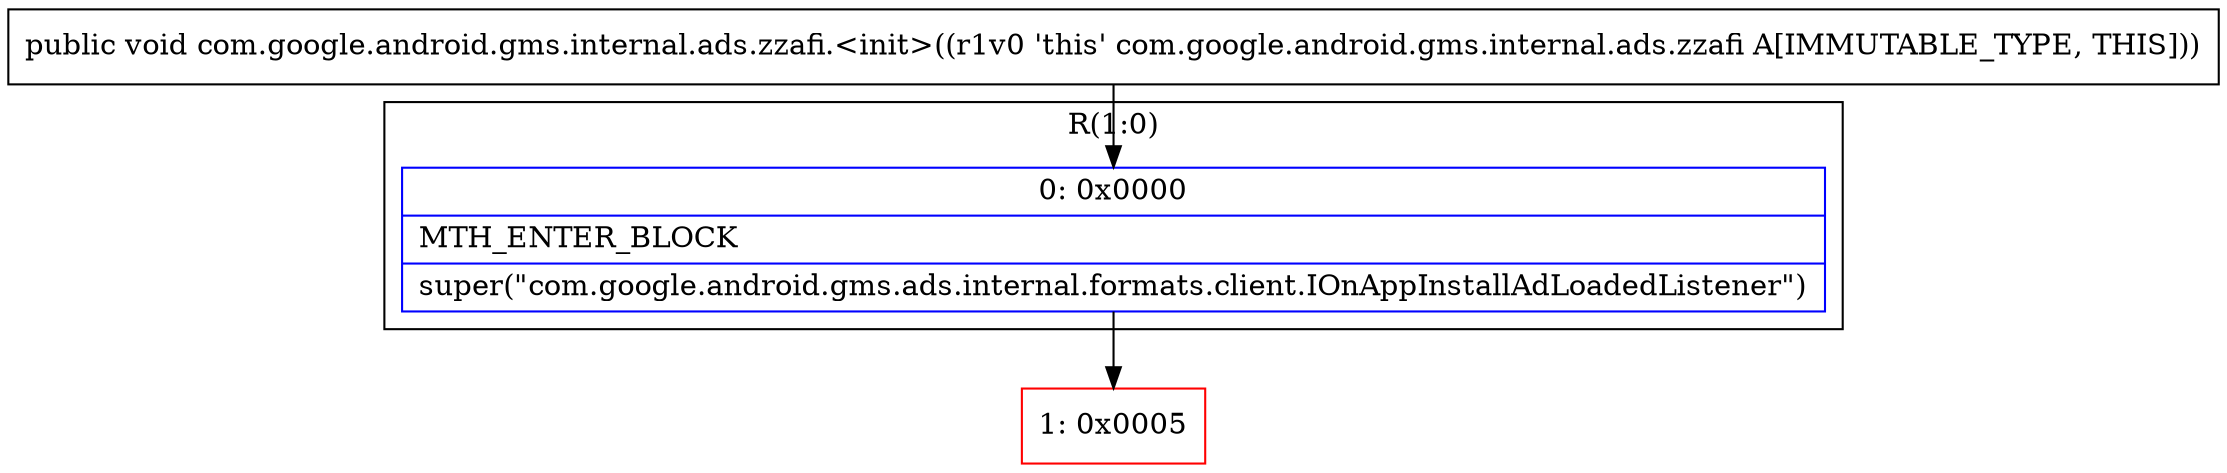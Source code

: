 digraph "CFG forcom.google.android.gms.internal.ads.zzafi.\<init\>()V" {
subgraph cluster_Region_1756181351 {
label = "R(1:0)";
node [shape=record,color=blue];
Node_0 [shape=record,label="{0\:\ 0x0000|MTH_ENTER_BLOCK\l|super(\"com.google.android.gms.ads.internal.formats.client.IOnAppInstallAdLoadedListener\")\l}"];
}
Node_1 [shape=record,color=red,label="{1\:\ 0x0005}"];
MethodNode[shape=record,label="{public void com.google.android.gms.internal.ads.zzafi.\<init\>((r1v0 'this' com.google.android.gms.internal.ads.zzafi A[IMMUTABLE_TYPE, THIS])) }"];
MethodNode -> Node_0;
Node_0 -> Node_1;
}

